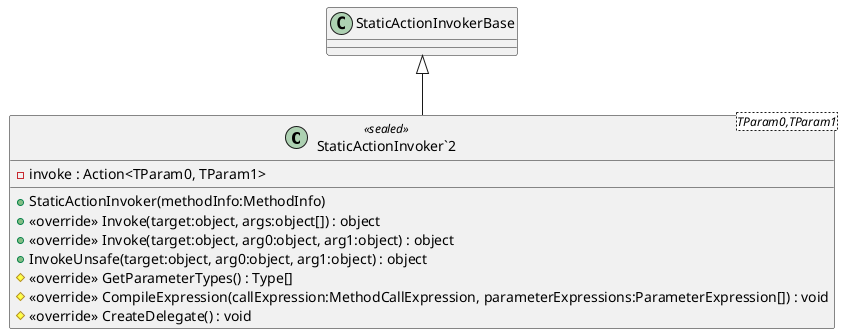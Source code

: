 @startuml
class "StaticActionInvoker`2"<TParam0,TParam1> <<sealed>> {
    + StaticActionInvoker(methodInfo:MethodInfo)
    - invoke : Action<TParam0, TParam1>
    + <<override>> Invoke(target:object, args:object[]) : object
    + <<override>> Invoke(target:object, arg0:object, arg1:object) : object
    + InvokeUnsafe(target:object, arg0:object, arg1:object) : object
    # <<override>> GetParameterTypes() : Type[]
    # <<override>> CompileExpression(callExpression:MethodCallExpression, parameterExpressions:ParameterExpression[]) : void
    # <<override>> CreateDelegate() : void
}
StaticActionInvokerBase <|-- "StaticActionInvoker`2"
@enduml
